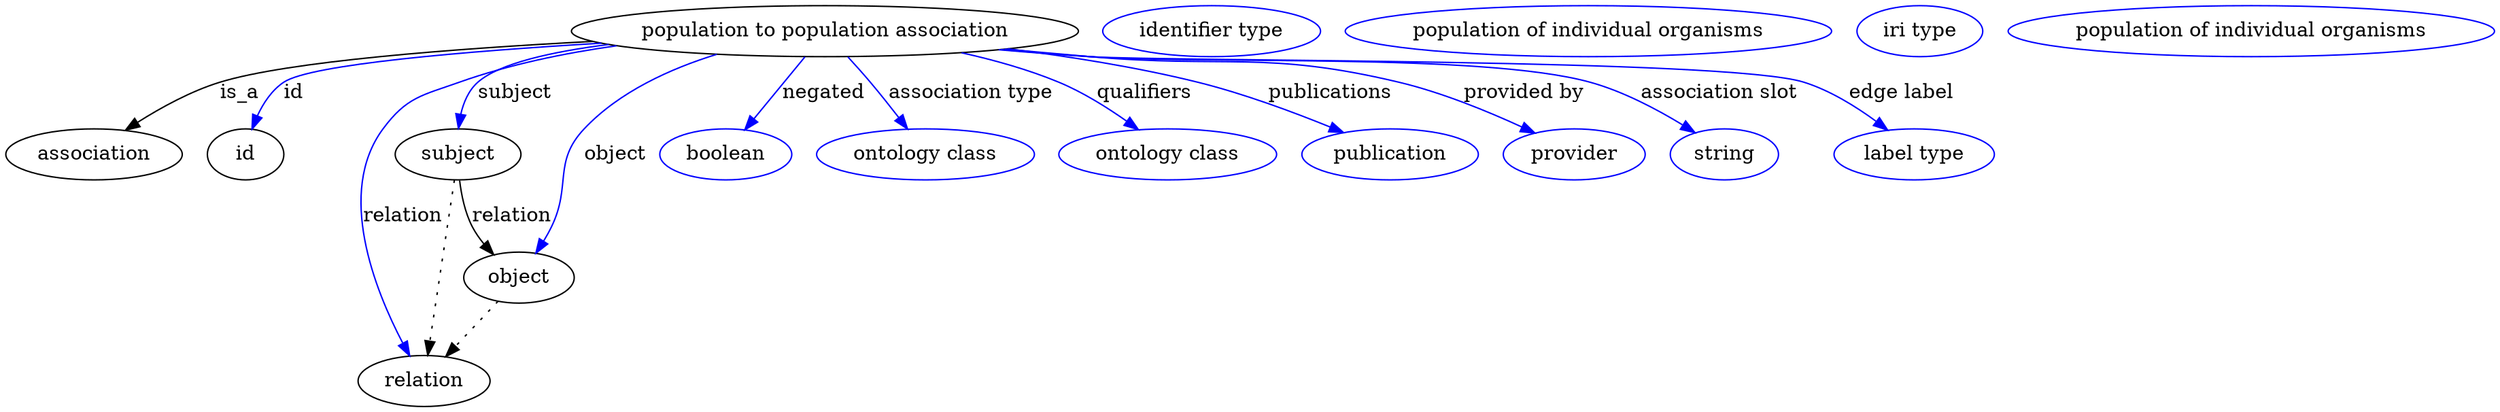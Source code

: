 digraph {
	graph [bb="0,0,1430.4,281"];
	node [label="\N"];
	"population to population association"	 [height=0.5,
		label="population to population association",
		pos="495.4,263",
		width=3.8491];
	association	 [height=0.5,
		pos="49.402,177",
		width=1.3723];
	"population to population association" -> association	 [label=is_a,
		lp="145.68,220",
		pos="e,71.049,193.43 367.19,256.09 281.12,250.34 176.03,240.83 133.85,227 114.63,220.7 95.08,209.49 79.635,199.28"];
	id	 [height=0.5,
		pos="143.4,177",
		width=0.75];
	"population to population association" -> id	 [color=blue,
		label=id,
		lp="179.85,220",
		pos="e,149.4,194.76 372.95,254.53 289.24,247.85 190.47,237.87 173.51,227 164.99,221.54 158.54,212.73 153.83,204.01",
		style=solid];
	subject	 [height=0.5,
		pos="276.4,177",
		width=0.97656];
	"population to population association" -> subject	 [color=blue,
		label=subject,
		lp="314.23,220",
		pos="e,278.18,195.29 381.42,252.7 343.73,247.2 307.81,239.01 293.75,227 287.19,221.4 283.11,213.19 280.57,205.03",
		style=solid];
	relation	 [height=0.5,
		pos="256.4,18",
		width=1.031];
	"population to population association" -> relation	 [color=blue,
		label=relation,
		lp="240.78,134",
		pos="e,247,35.476 380.55,252.9 347.45,247.57 311.81,239.43 280.4,227 256.56,217.56 246.28,216.56 232.4,195 202.59,148.68 225.71,81.424 \
242.65,44.586",
		style=solid];
	object	 [height=0.5,
		pos="316.4,91",
		width=0.88096];
	"population to population association" -> object	 [color=blue,
		label=object,
		lp="373.51,177",
		pos="e,325.12,108.39 437.65,246.5 409.66,235.86 377.56,219.37 356.19,195 335.18,171.03 345.29,156.57 333.4,127 332.16,123.92 330.79,120.73 \
329.38,117.58",
		style=solid];
	negated	 [color=blue,
		height=0.5,
		label=boolean,
		pos="437.4,177",
		width=1.0584];
	"population to population association" -> negated	 [color=blue,
		label=negated,
		lp="492.17,220",
		pos="e,449.09,194.33 483.1,244.76 474.86,232.55 463.9,216.29 454.77,202.76",
		style=solid];
	"association type"	 [color=blue,
		height=0.5,
		label="ontology class",
		pos="554.4,177",
		width=1.6931];
	"population to population association" -> "association type"	 [color=blue,
		label="association type",
		lp="574.31,220",
		pos="e,542.11,194.92 507.91,244.76 516.18,232.71 527.15,216.72 536.36,203.3",
		style=solid];
	qualifiers	 [color=blue,
		height=0.5,
		label="ontology class",
		pos="694.4,177",
		width=1.6931];
	"population to population association" -> qualifiers	 [color=blue,
		label=qualifiers,
		lp="672.45,220",
		pos="e,674.13,194.09 566.72,247.55 585.62,242.23 605.68,235.43 623.4,227 638.34,219.9 653.51,209.7 665.97,200.37",
		style=solid];
	publications	 [color=blue,
		height=0.5,
		label=publication,
		pos="823.4,177",
		width=1.3859];
	"population to population association" -> publications	 [color=blue,
		label=publications,
		lp="777.62,220",
		pos="e,793.23,191.65 594.34,250.33 628.9,244.71 667.72,237.05 702.4,227 730.42,218.88 760.75,206.34 784.03,195.85",
		style=solid];
	"provided by"	 [color=blue,
		height=0.5,
		label=provider,
		pos="931.4,177",
		width=1.1129];
	"population to population association" -> "provided by"	 [color=blue,
		label="provided by",
		lp="889.03,220",
		pos="e,905.49,190.88 595.69,250.57 611.64,248.66 627.97,246.75 643.4,245 719.78,236.36 741.04,246.43 815.4,227 843.62,219.63 873.83,206.42 \
896.34,195.43",
		style=solid];
	"association slot"	 [color=blue,
		height=0.5,
		label=string,
		pos="1019.4,177",
		width=0.8403];
	"population to population association" -> "association slot"	 [color=blue,
		label="association slot",
		lp="1004.4,220",
		pos="e,999.8,190.79 593.63,250.25 610.23,248.33 627.29,246.49 643.4,245 768.9,233.39 805.22,261.64 926.4,227 949.52,220.39 973.35,207.43 \
991.11,196.37",
		style=solid];
	"edge label"	 [color=blue,
		height=0.5,
		label="label type",
		pos="1128.4,177",
		width=1.2425];
	"population to population association" -> "edge label"	 [color=blue,
		label="edge label",
		lp="1109,220",
		pos="e,1109.3,193.56 592.42,250.12 609.39,248.17 626.89,246.37 643.4,245 733.85,237.52 964.97,254.69 1051.4,227 1069.4,221.24 1087.2,\
210.11 1101.2,199.81",
		style=solid];
	association_id	 [color=blue,
		height=0.5,
		label="identifier type",
		pos="711.4,263",
		width=1.652];
	subject -> relation	 [pos="e,258.67,36.027 274.11,158.76 270.64,131.21 264.04,78.735 259.95,46.223",
		style=dotted];
	subject -> object	 [label=relation,
		lp="312.78,134",
		pos="e,302.82,107.46 279.98,158.87 282.29,149.13 285.78,137.08 290.64,127 292.43,123.29 294.6,119.56 296.91,115.97"];
	"population to population association_subject"	 [color=blue,
		height=0.5,
		label="population of individual organisms",
		pos="922.4,263",
		width=3.722];
	"population to population association_relation"	 [color=blue,
		height=0.5,
		label="iri type",
		pos="1109.4,263",
		width=0.9834];
	object -> relation	 [pos="e,270.17,34.752 302.79,74.435 295.09,65.075 285.33,53.191 276.74,42.745",
		style=dotted];
	"population to population association_object"	 [color=blue,
		height=0.5,
		label="population of individual organisms",
		pos="1296.4,263",
		width=3.722];
}
